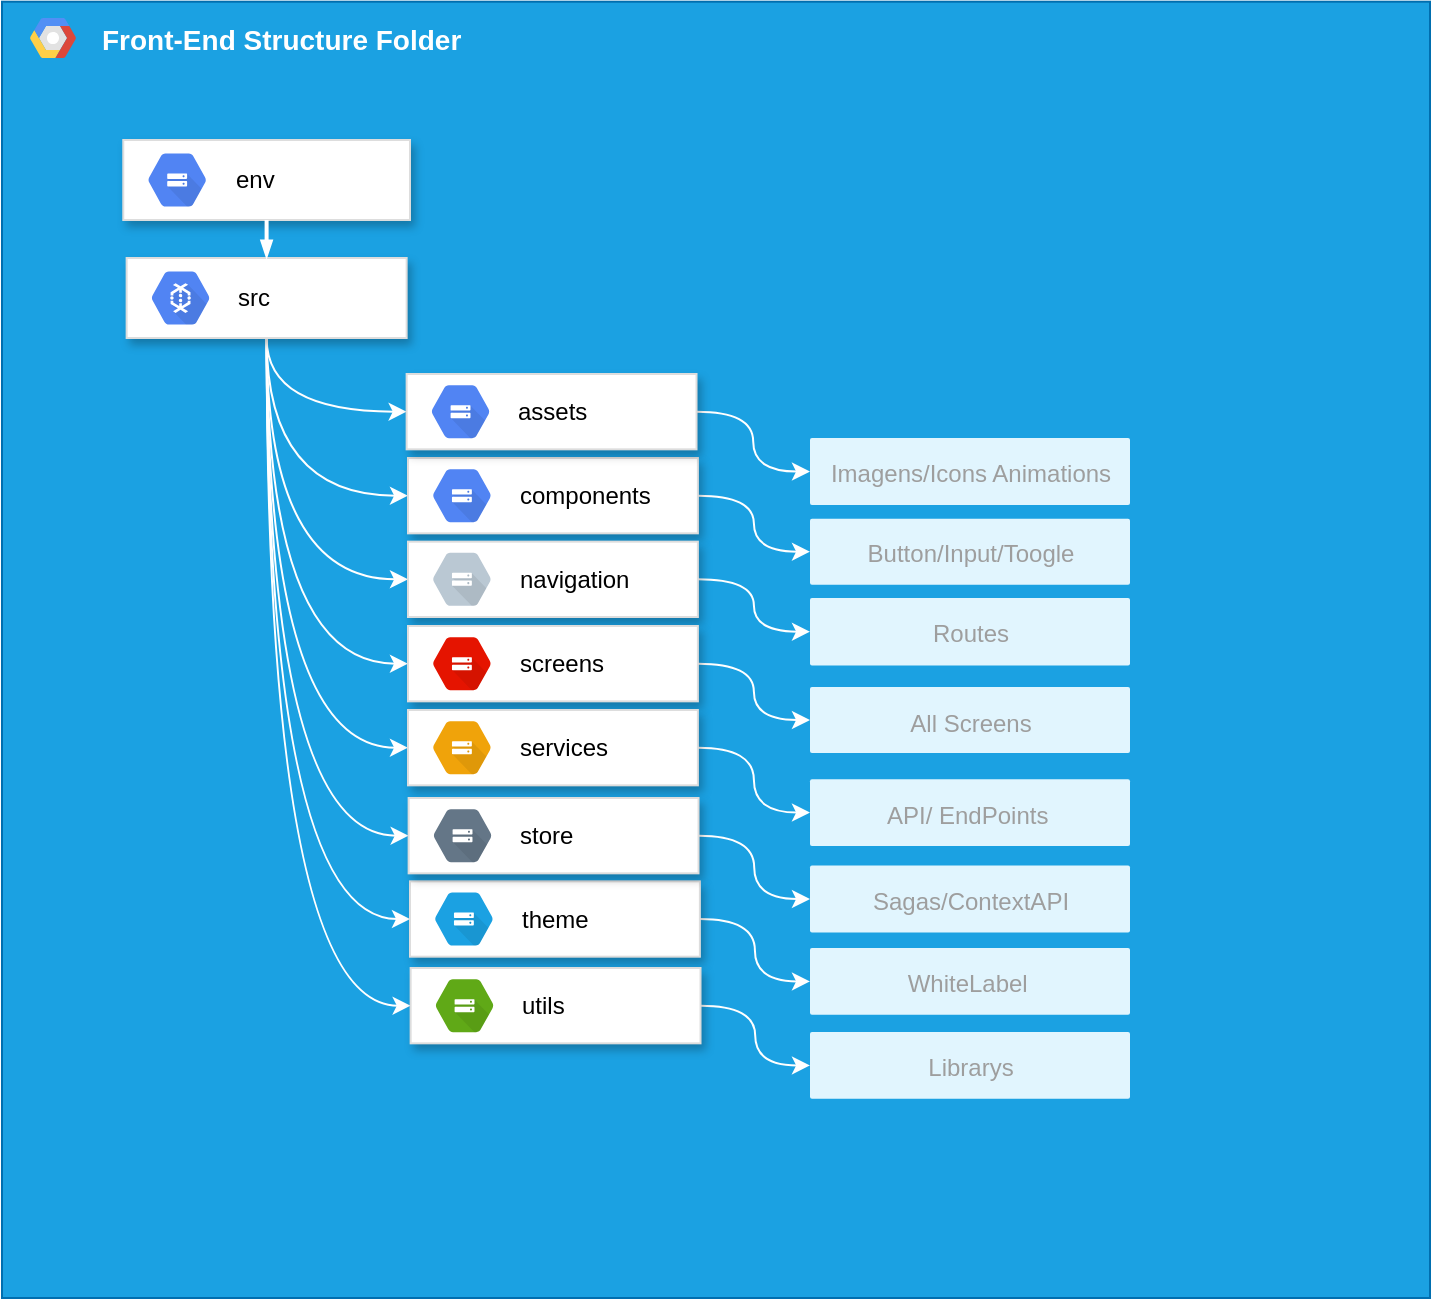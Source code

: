 <mxfile version="15.8.5" type="github">
  <diagram id="f106602c-feb2-e66a-4537-3a34d633f6aa" name="Page-1">
    <mxGraphModel dx="1221" dy="644" grid="1" gridSize="10" guides="1" tooltips="1" connect="1" arrows="1" fold="1" page="1" pageScale="1" pageWidth="1169" pageHeight="827" background="none" math="0" shadow="0">
      <root>
        <mxCell id="0" />
        <mxCell id="1" parent="0" />
        <mxCell id="14" value="&lt;b&gt;Front-End Structure Folder&lt;/b&gt;" style="fillColor=#1ba1e2;strokeColor=#006EAF;shadow=0;fontSize=14;align=left;spacing=10;9E9E9E;verticalAlign=top;spacingTop=-4;fontStyle=0;spacingLeft=40;html=1;container=0;rounded=0;gradientDirection=south;glass=0;sketch=0;fillStyle=hachure;fontColor=#ffffff;" parent="1" vertex="1">
          <mxGeometry x="36" y="51.84" width="714" height="648.16" as="geometry" />
        </mxCell>
        <mxCell id="15" value="" style="shape=mxgraph.gcp2.google_cloud_platform;fillColor=#F6F6F6;strokeColor=none;shadow=0;gradientColor=none;rounded=0;" parent="1" vertex="1">
          <mxGeometry x="50" y="60" width="23" height="20" as="geometry">
            <mxPoint x="20" y="10" as="offset" />
          </mxGeometry>
        </mxCell>
        <mxCell id="697" value="" style="strokeColor=#dddddd;fillColor=#ffffff;shadow=1;strokeWidth=1;absoluteArcSize=1;arcSize=2;fontSize=10;fontColor=#9E9E9E;align=center;html=1;rounded=0;" parent="1" vertex="1">
          <mxGeometry x="96.63" y="121" width="143.37" height="40" as="geometry" />
        </mxCell>
        <mxCell id="698" value="&lt;font color=&quot;#000000&quot;&gt;env&lt;/font&gt;" style="dashed=0;connectable=0;html=1;fillColor=#5184F3;strokeColor=none;shape=mxgraph.gcp2.hexIcon;prIcon=cloud_storage;part=1;labelPosition=right;verticalLabelPosition=middle;align=left;verticalAlign=middle;spacingLeft=5;fontColor=#999999;fontSize=12;rounded=0;" parent="697" vertex="1">
          <mxGeometry y="0.5" width="44" height="39" relative="1" as="geometry">
            <mxPoint x="5" y="-19.5" as="offset" />
          </mxGeometry>
        </mxCell>
        <mxCell id="Ox1AzwmPm2412HumUkVL-731" style="edgeStyle=orthogonalEdgeStyle;orthogonalLoop=1;jettySize=auto;html=1;exitX=0.5;exitY=1;exitDx=0;exitDy=0;entryX=0;entryY=0.5;entryDx=0;entryDy=0;fontColor=#FFFFFF;strokeColor=#FFFFFF;rounded=0;curved=1;" edge="1" parent="1" source="703" target="Ox1AzwmPm2412HumUkVL-742">
          <mxGeometry relative="1" as="geometry">
            <mxPoint x="230.0" y="302.325" as="targetPoint" />
          </mxGeometry>
        </mxCell>
        <mxCell id="Ox1AzwmPm2412HumUkVL-754" style="edgeStyle=orthogonalEdgeStyle;orthogonalLoop=1;jettySize=auto;html=1;exitX=0.5;exitY=1;exitDx=0;exitDy=0;entryX=0;entryY=0.5;entryDx=0;entryDy=0;fontColor=#FFFFFF;strokeColor=#FFFFFF;rounded=0;curved=1;" edge="1" parent="1" source="703" target="Ox1AzwmPm2412HumUkVL-744">
          <mxGeometry relative="1" as="geometry" />
        </mxCell>
        <mxCell id="Ox1AzwmPm2412HumUkVL-755" style="edgeStyle=orthogonalEdgeStyle;orthogonalLoop=1;jettySize=auto;html=1;exitX=0.5;exitY=1;exitDx=0;exitDy=0;entryX=0;entryY=0.5;entryDx=0;entryDy=0;fontColor=#FFFFFF;strokeColor=#FFFFFF;rounded=0;curved=1;" edge="1" parent="1" source="703" target="Ox1AzwmPm2412HumUkVL-746">
          <mxGeometry relative="1" as="geometry" />
        </mxCell>
        <mxCell id="Ox1AzwmPm2412HumUkVL-756" style="edgeStyle=orthogonalEdgeStyle;orthogonalLoop=1;jettySize=auto;html=1;exitX=0.5;exitY=1;exitDx=0;exitDy=0;entryX=0;entryY=0.5;entryDx=0;entryDy=0;fontColor=#FFFFFF;strokeColor=#FFFFFF;rounded=0;curved=1;" edge="1" parent="1" source="703" target="Ox1AzwmPm2412HumUkVL-748">
          <mxGeometry relative="1" as="geometry" />
        </mxCell>
        <mxCell id="Ox1AzwmPm2412HumUkVL-757" style="edgeStyle=orthogonalEdgeStyle;orthogonalLoop=1;jettySize=auto;html=1;exitX=0.5;exitY=1;exitDx=0;exitDy=0;entryX=0;entryY=0.5;entryDx=0;entryDy=0;fontColor=#FFFFFF;strokeColor=#FFFFFF;rounded=0;curved=1;" edge="1" parent="1" source="703" target="Ox1AzwmPm2412HumUkVL-750">
          <mxGeometry relative="1" as="geometry" />
        </mxCell>
        <mxCell id="Ox1AzwmPm2412HumUkVL-758" style="edgeStyle=orthogonalEdgeStyle;orthogonalLoop=1;jettySize=auto;html=1;exitX=0.5;exitY=1;exitDx=0;exitDy=0;entryX=0;entryY=0.5;entryDx=0;entryDy=0;fontColor=#FFFFFF;strokeColor=#FFFFFF;rounded=0;curved=1;" edge="1" parent="1" source="703" target="Ox1AzwmPm2412HumUkVL-752">
          <mxGeometry relative="1" as="geometry" />
        </mxCell>
        <mxCell id="Ox1AzwmPm2412HumUkVL-770" style="edgeStyle=orthogonalEdgeStyle;curved=1;orthogonalLoop=1;jettySize=auto;html=1;exitX=0.5;exitY=1;exitDx=0;exitDy=0;entryX=0;entryY=0.5;entryDx=0;entryDy=0;fontColor=#808080;strokeColor=#FFFFFF;" edge="1" parent="1" source="703" target="Ox1AzwmPm2412HumUkVL-766">
          <mxGeometry relative="1" as="geometry" />
        </mxCell>
        <mxCell id="Ox1AzwmPm2412HumUkVL-772" style="edgeStyle=orthogonalEdgeStyle;curved=1;orthogonalLoop=1;jettySize=auto;html=1;exitX=0.5;exitY=1;exitDx=0;exitDy=0;entryX=0;entryY=0.5;entryDx=0;entryDy=0;fontColor=#808080;strokeColor=#FFFFFF;fillColor=#F2CC8F;" edge="1" parent="1" source="703" target="Ox1AzwmPm2412HumUkVL-768">
          <mxGeometry relative="1" as="geometry" />
        </mxCell>
        <mxCell id="703" value="" style="strokeColor=#dddddd;fillColor=#ffffff;shadow=1;strokeWidth=1;absoluteArcSize=1;arcSize=2;fontSize=10;fontColor=#9E9E9E;align=center;html=1;rounded=0;" parent="1" vertex="1">
          <mxGeometry x="98.32" y="180" width="140" height="40" as="geometry" />
        </mxCell>
        <mxCell id="704" value="&lt;font color=&quot;#000000&quot;&gt;src&lt;/font&gt;" style="dashed=0;connectable=0;html=1;fillColor=#5184F3;strokeColor=none;shape=mxgraph.gcp2.hexIcon;prIcon=cloud_dataflow;part=1;labelPosition=right;verticalLabelPosition=middle;align=left;verticalAlign=middle;spacingLeft=5;fontColor=#999999;fontSize=12;rounded=0;" parent="703" vertex="1">
          <mxGeometry y="0.5" width="44" height="39" relative="1" as="geometry">
            <mxPoint x="5" y="-19.5" as="offset" />
          </mxGeometry>
        </mxCell>
        <mxCell id="715" style="edgeStyle=orthogonalEdgeStyle;html=1;labelBackgroundColor=none;startFill=1;startSize=4;endArrow=blockThin;endFill=1;endSize=4;jettySize=auto;orthogonalLoop=1;strokeWidth=2;fontSize=12;fontColor=#000000;align=center;dashed=0;strokeColor=#FFFFFF;rounded=0;curved=1;" parent="1" source="697" target="703" edge="1">
          <mxGeometry relative="1" as="geometry" />
        </mxCell>
        <mxCell id="Ox1AzwmPm2412HumUkVL-775" style="edgeStyle=orthogonalEdgeStyle;curved=1;orthogonalLoop=1;jettySize=auto;html=1;exitX=1;exitY=0.5;exitDx=0;exitDy=0;entryX=0;entryY=0.5;entryDx=0;entryDy=0;entryPerimeter=0;fontColor=#FFFFFF;strokeColor=#FFFFFF;fillColor=#F2CC8F;" edge="1" parent="1" source="Ox1AzwmPm2412HumUkVL-742" target="Ox1AzwmPm2412HumUkVL-774">
          <mxGeometry relative="1" as="geometry" />
        </mxCell>
        <mxCell id="Ox1AzwmPm2412HumUkVL-742" value="" style="strokeColor=#dddddd;fillColor=#ffffff;shadow=1;strokeWidth=1;absoluteArcSize=1;arcSize=2;fontSize=10;fontColor=#9E9E9E;align=center;html=1;rounded=0;" vertex="1" parent="1">
          <mxGeometry x="239" y="280" width="144.94" height="37.67" as="geometry" />
        </mxCell>
        <mxCell id="Ox1AzwmPm2412HumUkVL-743" value="&lt;font color=&quot;#000000&quot;&gt;components&lt;/font&gt;" style="dashed=0;connectable=0;html=1;fillColor=#5184F3;strokeColor=none;shape=mxgraph.gcp2.hexIcon;prIcon=cloud_storage;part=1;labelPosition=right;verticalLabelPosition=middle;align=left;verticalAlign=middle;spacingLeft=5;fontColor=#999999;fontSize=12;rounded=0;" vertex="1" parent="Ox1AzwmPm2412HumUkVL-742">
          <mxGeometry y="0.5" width="44" height="39" relative="1" as="geometry">
            <mxPoint x="5" y="-19.5" as="offset" />
          </mxGeometry>
        </mxCell>
        <mxCell id="Ox1AzwmPm2412HumUkVL-777" style="edgeStyle=orthogonalEdgeStyle;curved=1;orthogonalLoop=1;jettySize=auto;html=1;exitX=1;exitY=0.5;exitDx=0;exitDy=0;fontColor=#FFFFFF;strokeColor=#FFFFFF;fillColor=#F2CC8F;entryX=0;entryY=0.5;entryDx=0;entryDy=0;entryPerimeter=0;" edge="1" parent="1" source="Ox1AzwmPm2412HumUkVL-744" target="Ox1AzwmPm2412HumUkVL-776">
          <mxGeometry relative="1" as="geometry" />
        </mxCell>
        <mxCell id="Ox1AzwmPm2412HumUkVL-744" value="" style="strokeColor=#dddddd;fillColor=#ffffff;shadow=1;strokeWidth=1;absoluteArcSize=1;arcSize=2;fontSize=10;fontColor=#9E9E9E;align=center;html=1;rounded=0;" vertex="1" parent="1">
          <mxGeometry x="239" y="321.83" width="144.94" height="37.67" as="geometry" />
        </mxCell>
        <mxCell id="Ox1AzwmPm2412HumUkVL-745" value="&lt;font color=&quot;#000000&quot;&gt;navigation&lt;/font&gt;" style="dashed=0;connectable=0;html=1;fillColor=#bac8d3;strokeColor=#23445d;shape=mxgraph.gcp2.hexIcon;prIcon=cloud_storage;part=1;labelPosition=right;verticalLabelPosition=middle;align=left;verticalAlign=middle;spacingLeft=5;fontSize=12;rounded=0;" vertex="1" parent="Ox1AzwmPm2412HumUkVL-744">
          <mxGeometry y="0.5" width="44" height="39" relative="1" as="geometry">
            <mxPoint x="5" y="-19.5" as="offset" />
          </mxGeometry>
        </mxCell>
        <mxCell id="Ox1AzwmPm2412HumUkVL-781" style="edgeStyle=orthogonalEdgeStyle;curved=1;orthogonalLoop=1;jettySize=auto;html=1;exitX=1;exitY=0.5;exitDx=0;exitDy=0;entryX=0;entryY=0.5;entryDx=0;entryDy=0;entryPerimeter=0;fontColor=#FFFFFF;strokeColor=#FFFFFF;fillColor=#F2CC8F;" edge="1" parent="1" source="Ox1AzwmPm2412HumUkVL-746" target="Ox1AzwmPm2412HumUkVL-780">
          <mxGeometry relative="1" as="geometry" />
        </mxCell>
        <mxCell id="Ox1AzwmPm2412HumUkVL-746" value="" style="strokeColor=#dddddd;fillColor=#ffffff;shadow=1;strokeWidth=1;absoluteArcSize=1;arcSize=2;fontSize=10;fontColor=#9E9E9E;align=center;html=1;rounded=0;" vertex="1" parent="1">
          <mxGeometry x="239" y="364" width="144.94" height="37.67" as="geometry" />
        </mxCell>
        <mxCell id="Ox1AzwmPm2412HumUkVL-747" value="&lt;font color=&quot;#000000&quot;&gt;screens&lt;/font&gt;" style="dashed=0;connectable=0;html=1;fillColor=#e51400;strokeColor=#B20000;shape=mxgraph.gcp2.hexIcon;prIcon=cloud_storage;part=1;labelPosition=right;verticalLabelPosition=middle;align=left;verticalAlign=middle;spacingLeft=5;fontSize=12;fontColor=#ffffff;rounded=0;" vertex="1" parent="Ox1AzwmPm2412HumUkVL-746">
          <mxGeometry y="0.5" width="44" height="39" relative="1" as="geometry">
            <mxPoint x="5" y="-19.5" as="offset" />
          </mxGeometry>
        </mxCell>
        <mxCell id="Ox1AzwmPm2412HumUkVL-783" style="edgeStyle=orthogonalEdgeStyle;curved=1;orthogonalLoop=1;jettySize=auto;html=1;exitX=1;exitY=0.5;exitDx=0;exitDy=0;entryX=0;entryY=0.5;entryDx=0;entryDy=0;entryPerimeter=0;fontColor=#FFFFFF;strokeColor=#FFFFFF;fillColor=#F2CC8F;" edge="1" parent="1" source="Ox1AzwmPm2412HumUkVL-748" target="Ox1AzwmPm2412HumUkVL-782">
          <mxGeometry relative="1" as="geometry" />
        </mxCell>
        <mxCell id="Ox1AzwmPm2412HumUkVL-748" value="" style="strokeColor=#dddddd;fillColor=#ffffff;shadow=1;strokeWidth=1;absoluteArcSize=1;arcSize=2;fontSize=10;fontColor=#9E9E9E;align=center;html=1;rounded=0;" vertex="1" parent="1">
          <mxGeometry x="239" y="406" width="144.94" height="37.67" as="geometry" />
        </mxCell>
        <mxCell id="Ox1AzwmPm2412HumUkVL-749" value="&lt;font color=&quot;#000000&quot;&gt;services&lt;/font&gt;" style="dashed=0;connectable=0;html=1;fillColor=#f0a30a;strokeColor=#BD7000;shape=mxgraph.gcp2.hexIcon;prIcon=cloud_storage;part=1;labelPosition=right;verticalLabelPosition=middle;align=left;verticalAlign=middle;spacingLeft=5;fontSize=12;fontColor=#000000;rounded=0;" vertex="1" parent="Ox1AzwmPm2412HumUkVL-748">
          <mxGeometry y="0.5" width="44" height="39" relative="1" as="geometry">
            <mxPoint x="5" y="-19.5" as="offset" />
          </mxGeometry>
        </mxCell>
        <mxCell id="Ox1AzwmPm2412HumUkVL-789" style="edgeStyle=orthogonalEdgeStyle;curved=1;orthogonalLoop=1;jettySize=auto;html=1;exitX=1;exitY=0.5;exitDx=0;exitDy=0;entryX=0;entryY=0.5;entryDx=0;entryDy=0;entryPerimeter=0;fontColor=#FFFFFF;strokeColor=#FFFFFF;fillColor=#F2CC8F;" edge="1" parent="1" source="Ox1AzwmPm2412HumUkVL-750" target="Ox1AzwmPm2412HumUkVL-788">
          <mxGeometry relative="1" as="geometry" />
        </mxCell>
        <mxCell id="Ox1AzwmPm2412HumUkVL-750" value="" style="strokeColor=#dddddd;fillColor=#ffffff;shadow=1;strokeWidth=1;absoluteArcSize=1;arcSize=2;fontSize=10;fontColor=#9E9E9E;align=center;html=1;rounded=0;" vertex="1" parent="1">
          <mxGeometry x="240" y="491.67" width="144.94" height="37.67" as="geometry" />
        </mxCell>
        <mxCell id="Ox1AzwmPm2412HumUkVL-751" value="&lt;font color=&quot;#000000&quot;&gt;theme&lt;/font&gt;" style="dashed=0;connectable=0;html=1;fillColor=#1ba1e2;strokeColor=#006EAF;shape=mxgraph.gcp2.hexIcon;prIcon=cloud_storage;part=1;labelPosition=right;verticalLabelPosition=middle;align=left;verticalAlign=middle;spacingLeft=5;fontSize=12;fontColor=#ffffff;rounded=0;" vertex="1" parent="Ox1AzwmPm2412HumUkVL-750">
          <mxGeometry y="0.5" width="44" height="39" relative="1" as="geometry">
            <mxPoint x="5" y="-19.5" as="offset" />
          </mxGeometry>
        </mxCell>
        <mxCell id="Ox1AzwmPm2412HumUkVL-791" style="edgeStyle=orthogonalEdgeStyle;curved=1;orthogonalLoop=1;jettySize=auto;html=1;exitX=1;exitY=0.5;exitDx=0;exitDy=0;entryX=0;entryY=0.5;entryDx=0;entryDy=0;entryPerimeter=0;fontColor=#FFFFFF;strokeColor=#FFFFFF;fillColor=#F2CC8F;" edge="1" parent="1" source="Ox1AzwmPm2412HumUkVL-752" target="Ox1AzwmPm2412HumUkVL-790">
          <mxGeometry relative="1" as="geometry" />
        </mxCell>
        <mxCell id="Ox1AzwmPm2412HumUkVL-752" value="" style="strokeColor=#dddddd;fillColor=#ffffff;shadow=1;strokeWidth=1;absoluteArcSize=1;arcSize=2;fontSize=10;fontColor=#9E9E9E;align=center;html=1;rounded=0;" vertex="1" parent="1">
          <mxGeometry x="240.32" y="535" width="144.94" height="37.67" as="geometry" />
        </mxCell>
        <mxCell id="Ox1AzwmPm2412HumUkVL-753" value="&lt;font color=&quot;#000000&quot;&gt;utils&lt;/font&gt;" style="dashed=0;connectable=0;html=1;fillColor=#60a917;strokeColor=#2D7600;shape=mxgraph.gcp2.hexIcon;prIcon=cloud_storage;part=1;labelPosition=right;verticalLabelPosition=middle;align=left;verticalAlign=middle;spacingLeft=5;fontSize=12;fontColor=#ffffff;rounded=0;" vertex="1" parent="Ox1AzwmPm2412HumUkVL-752">
          <mxGeometry y="0.5" width="44" height="39" relative="1" as="geometry">
            <mxPoint x="5" y="-19.5" as="offset" />
          </mxGeometry>
        </mxCell>
        <mxCell id="Ox1AzwmPm2412HumUkVL-759" value="Imagens/Icons Animations" style="sketch=0;points=[[0,0,0],[0.25,0,0],[0.5,0,0],[0.75,0,0],[1,0,0],[1,0.25,0],[1,0.5,0],[1,0.75,0],[1,1,0],[0.75,1,0],[0.5,1,0],[0.25,1,0],[0,1,0],[0,0.75,0],[0,0.5,0],[0,0.25,0]];rounded=1;absoluteArcSize=1;arcSize=2;html=1;strokeColor=none;gradientColor=none;shadow=0;dashed=0;fontSize=12;fontColor=#9E9E9E;align=center;verticalAlign=top;spacing=10;spacingTop=-4;fillColor=#E1F5FE;glass=0;fillStyle=hachure;" vertex="1" parent="1">
          <mxGeometry x="440" y="270" width="160" height="33.5" as="geometry" />
        </mxCell>
        <mxCell id="Ox1AzwmPm2412HumUkVL-787" style="edgeStyle=orthogonalEdgeStyle;curved=1;orthogonalLoop=1;jettySize=auto;html=1;exitX=1;exitY=0.5;exitDx=0;exitDy=0;entryX=0;entryY=0.5;entryDx=0;entryDy=0;entryPerimeter=0;fontColor=#FFFFFF;strokeColor=#FFFFFF;fillColor=#F2CC8F;" edge="1" parent="1" source="Ox1AzwmPm2412HumUkVL-766" target="Ox1AzwmPm2412HumUkVL-786">
          <mxGeometry relative="1" as="geometry" />
        </mxCell>
        <mxCell id="Ox1AzwmPm2412HumUkVL-766" value="" style="strokeColor=#dddddd;fillColor=#ffffff;shadow=1;strokeWidth=1;absoluteArcSize=1;arcSize=2;fontSize=10;fontColor=#9E9E9E;align=center;html=1;rounded=0;" vertex="1" parent="1">
          <mxGeometry x="239.32" y="450" width="144.94" height="37.67" as="geometry" />
        </mxCell>
        <mxCell id="Ox1AzwmPm2412HumUkVL-767" value="&lt;font color=&quot;#000000&quot;&gt;store&lt;/font&gt;" style="dashed=0;connectable=0;html=1;fillColor=#647687;strokeColor=#314354;shape=mxgraph.gcp2.hexIcon;prIcon=cloud_storage;part=1;labelPosition=right;verticalLabelPosition=middle;align=left;verticalAlign=middle;spacingLeft=5;fontSize=12;fontColor=#ffffff;rounded=0;" vertex="1" parent="Ox1AzwmPm2412HumUkVL-766">
          <mxGeometry y="0.5" width="44" height="39" relative="1" as="geometry">
            <mxPoint x="5" y="-19.5" as="offset" />
          </mxGeometry>
        </mxCell>
        <mxCell id="Ox1AzwmPm2412HumUkVL-773" style="edgeStyle=orthogonalEdgeStyle;curved=1;orthogonalLoop=1;jettySize=auto;html=1;exitX=1;exitY=0.5;exitDx=0;exitDy=0;fontColor=#FFFFFF;strokeColor=#FFFFFF;fillColor=#F2CC8F;entryX=0;entryY=0.5;entryDx=0;entryDy=0;entryPerimeter=0;" edge="1" parent="1" source="Ox1AzwmPm2412HumUkVL-768" target="Ox1AzwmPm2412HumUkVL-759">
          <mxGeometry relative="1" as="geometry" />
        </mxCell>
        <mxCell id="Ox1AzwmPm2412HumUkVL-768" value="" style="strokeColor=#dddddd;fillColor=#ffffff;shadow=1;strokeWidth=1;absoluteArcSize=1;arcSize=2;fontSize=10;fontColor=#9E9E9E;align=center;html=1;rounded=0;" vertex="1" parent="1">
          <mxGeometry x="238.32" y="238" width="144.94" height="37.67" as="geometry" />
        </mxCell>
        <mxCell id="Ox1AzwmPm2412HumUkVL-769" value="&lt;font color=&quot;#000000&quot;&gt;assets&lt;/font&gt;" style="dashed=0;connectable=0;html=1;fillColor=#5184F3;strokeColor=none;shape=mxgraph.gcp2.hexIcon;prIcon=cloud_storage;part=1;labelPosition=right;verticalLabelPosition=middle;align=left;verticalAlign=middle;spacingLeft=5;fontColor=#999999;fontSize=12;rounded=0;" vertex="1" parent="Ox1AzwmPm2412HumUkVL-768">
          <mxGeometry y="0.5" width="44" height="39" relative="1" as="geometry">
            <mxPoint x="5" y="-19.5" as="offset" />
          </mxGeometry>
        </mxCell>
        <mxCell id="Ox1AzwmPm2412HumUkVL-774" value="Button/Input/Toogle" style="sketch=0;points=[[0,0,0],[0.25,0,0],[0.5,0,0],[0.75,0,0],[1,0,0],[1,0.25,0],[1,0.5,0],[1,0.75,0],[1,1,0],[0.75,1,0],[0.5,1,0],[0.25,1,0],[0,1,0],[0,0.75,0],[0,0.5,0],[0,0.25,0]];rounded=1;absoluteArcSize=1;arcSize=2;html=1;strokeColor=none;gradientColor=none;shadow=0;dashed=0;fontSize=12;fontColor=#9E9E9E;align=center;verticalAlign=top;spacing=10;spacingTop=-4;fillColor=#E1F5FE;glass=0;fillStyle=hachure;" vertex="1" parent="1">
          <mxGeometry x="440" y="310.34" width="160" height="33" as="geometry" />
        </mxCell>
        <mxCell id="Ox1AzwmPm2412HumUkVL-776" value="Routes" style="sketch=0;points=[[0,0,0],[0.25,0,0],[0.5,0,0],[0.75,0,0],[1,0,0],[1,0.25,0],[1,0.5,0],[1,0.75,0],[1,1,0],[0.75,1,0],[0.5,1,0],[0.25,1,0],[0,1,0],[0,0.75,0],[0,0.5,0],[0,0.25,0]];rounded=1;absoluteArcSize=1;arcSize=2;html=1;strokeColor=none;gradientColor=none;shadow=0;dashed=0;fontSize=12;fontColor=#9E9E9E;align=center;verticalAlign=top;spacing=10;spacingTop=-4;fillColor=#E1F5FE;glass=0;fillStyle=hachure;" vertex="1" parent="1">
          <mxGeometry x="440" y="349.96" width="160" height="33.75" as="geometry" />
        </mxCell>
        <mxCell id="Ox1AzwmPm2412HumUkVL-780" value="All Screens" style="sketch=0;points=[[0,0,0],[0.25,0,0],[0.5,0,0],[0.75,0,0],[1,0,0],[1,0.25,0],[1,0.5,0],[1,0.75,0],[1,1,0],[0.75,1,0],[0.5,1,0],[0.25,1,0],[0,1,0],[0,0.75,0],[0,0.5,0],[0,0.25,0]];rounded=1;absoluteArcSize=1;arcSize=2;html=1;strokeColor=none;gradientColor=none;shadow=0;dashed=0;fontSize=12;fontColor=#9E9E9E;align=center;verticalAlign=top;spacing=10;spacingTop=-4;fillColor=#E1F5FE;glass=0;fillStyle=hachure;" vertex="1" parent="1">
          <mxGeometry x="440" y="394.5" width="160" height="33" as="geometry" />
        </mxCell>
        <mxCell id="Ox1AzwmPm2412HumUkVL-782" value="API/ EndPoints&amp;nbsp;" style="sketch=0;points=[[0,0,0],[0.25,0,0],[0.5,0,0],[0.75,0,0],[1,0,0],[1,0.25,0],[1,0.5,0],[1,0.75,0],[1,1,0],[0.75,1,0],[0.5,1,0],[0.25,1,0],[0,1,0],[0,0.75,0],[0,0.5,0],[0,0.25,0]];rounded=1;absoluteArcSize=1;arcSize=2;html=1;strokeColor=none;gradientColor=none;shadow=0;dashed=0;fontSize=12;fontColor=#9E9E9E;align=center;verticalAlign=top;spacing=10;spacingTop=-4;fillColor=#E1F5FE;glass=0;fillStyle=hachure;" vertex="1" parent="1">
          <mxGeometry x="440" y="440.58" width="160" height="33.42" as="geometry" />
        </mxCell>
        <mxCell id="Ox1AzwmPm2412HumUkVL-786" value="Sagas/ContextAPI" style="sketch=0;points=[[0,0,0],[0.25,0,0],[0.5,0,0],[0.75,0,0],[1,0,0],[1,0.25,0],[1,0.5,0],[1,0.75,0],[1,1,0],[0.75,1,0],[0.5,1,0],[0.25,1,0],[0,1,0],[0,0.75,0],[0,0.5,0],[0,0.25,0]];rounded=1;absoluteArcSize=1;arcSize=2;html=1;strokeColor=none;gradientColor=none;shadow=0;dashed=0;fontSize=12;fontColor=#9E9E9E;align=center;verticalAlign=top;spacing=10;spacingTop=-4;fillColor=#E1F5FE;glass=0;fillStyle=hachure;" vertex="1" parent="1">
          <mxGeometry x="440" y="483.8" width="160" height="33.42" as="geometry" />
        </mxCell>
        <mxCell id="Ox1AzwmPm2412HumUkVL-788" value="WhiteLabel&amp;nbsp;" style="sketch=0;points=[[0,0,0],[0.25,0,0],[0.5,0,0],[0.75,0,0],[1,0,0],[1,0.25,0],[1,0.5,0],[1,0.75,0],[1,1,0],[0.75,1,0],[0.5,1,0],[0.25,1,0],[0,1,0],[0,0.75,0],[0,0.5,0],[0,0.25,0]];rounded=1;absoluteArcSize=1;arcSize=2;html=1;strokeColor=none;gradientColor=none;shadow=0;dashed=0;fontSize=12;fontColor=#9E9E9E;align=center;verticalAlign=top;spacing=10;spacingTop=-4;fillColor=#E1F5FE;glass=0;fillStyle=hachure;" vertex="1" parent="1">
          <mxGeometry x="440" y="525" width="160" height="33.42" as="geometry" />
        </mxCell>
        <mxCell id="Ox1AzwmPm2412HumUkVL-790" value="Librarys" style="sketch=0;points=[[0,0,0],[0.25,0,0],[0.5,0,0],[0.75,0,0],[1,0,0],[1,0.25,0],[1,0.5,0],[1,0.75,0],[1,1,0],[0.75,1,0],[0.5,1,0],[0.25,1,0],[0,1,0],[0,0.75,0],[0,0.5,0],[0,0.25,0]];rounded=1;absoluteArcSize=1;arcSize=2;html=1;strokeColor=none;gradientColor=none;shadow=0;dashed=0;fontSize=12;fontColor=#9E9E9E;align=center;verticalAlign=top;spacing=10;spacingTop=-4;fillColor=#E1F5FE;glass=0;fillStyle=hachure;" vertex="1" parent="1">
          <mxGeometry x="440" y="567" width="160" height="33.42" as="geometry" />
        </mxCell>
      </root>
    </mxGraphModel>
  </diagram>
</mxfile>
